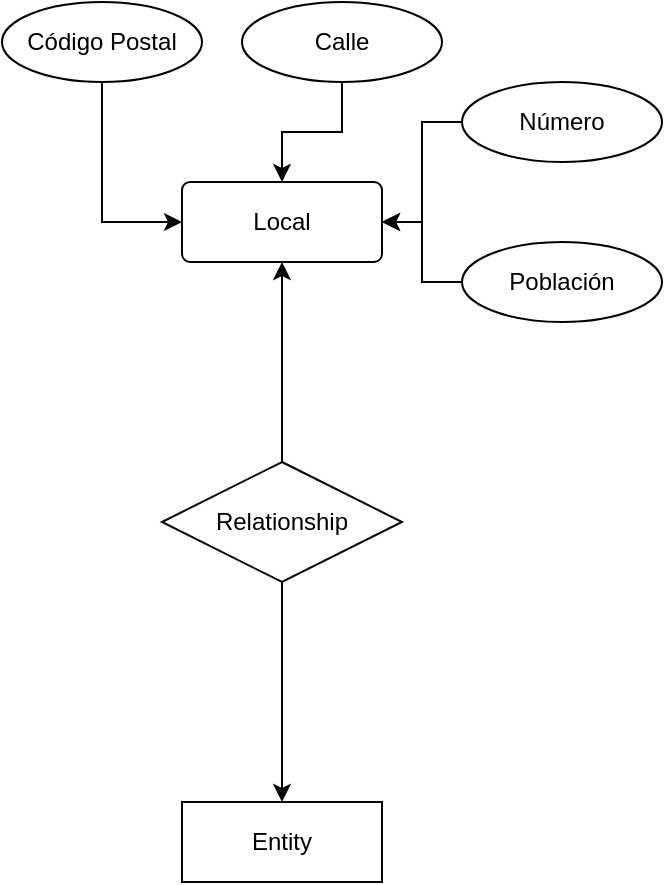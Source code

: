 <mxfile version="21.0.6" type="github">
  <diagram id="R2lEEEUBdFMjLlhIrx00" name="Page-1">
    <mxGraphModel dx="1009" dy="573" grid="1" gridSize="10" guides="1" tooltips="1" connect="1" arrows="1" fold="1" page="1" pageScale="1" pageWidth="850" pageHeight="1100" math="0" shadow="0" extFonts="Permanent Marker^https://fonts.googleapis.com/css?family=Permanent+Marker">
      <root>
        <mxCell id="0" />
        <mxCell id="1" parent="0" />
        <mxCell id="BFUpjknhKFyAoYs9LPXP-1" value="Local" style="rounded=1;arcSize=10;whiteSpace=wrap;html=1;align=center;" vertex="1" parent="1">
          <mxGeometry x="110" y="100" width="100" height="40" as="geometry" />
        </mxCell>
        <mxCell id="BFUpjknhKFyAoYs9LPXP-2" value="Entity" style="whiteSpace=wrap;html=1;align=center;" vertex="1" parent="1">
          <mxGeometry x="110" y="410" width="100" height="40" as="geometry" />
        </mxCell>
        <mxCell id="BFUpjknhKFyAoYs9LPXP-4" value="" style="edgeStyle=orthogonalEdgeStyle;rounded=0;orthogonalLoop=1;jettySize=auto;html=1;" edge="1" parent="1" source="BFUpjknhKFyAoYs9LPXP-3" target="BFUpjknhKFyAoYs9LPXP-1">
          <mxGeometry relative="1" as="geometry" />
        </mxCell>
        <mxCell id="BFUpjknhKFyAoYs9LPXP-5" value="" style="edgeStyle=orthogonalEdgeStyle;rounded=0;orthogonalLoop=1;jettySize=auto;html=1;" edge="1" parent="1" source="BFUpjknhKFyAoYs9LPXP-3" target="BFUpjknhKFyAoYs9LPXP-2">
          <mxGeometry relative="1" as="geometry" />
        </mxCell>
        <mxCell id="BFUpjknhKFyAoYs9LPXP-3" value="Relationship" style="shape=rhombus;perimeter=rhombusPerimeter;whiteSpace=wrap;html=1;align=center;" vertex="1" parent="1">
          <mxGeometry x="100" y="240" width="120" height="60" as="geometry" />
        </mxCell>
        <mxCell id="BFUpjknhKFyAoYs9LPXP-7" style="edgeStyle=orthogonalEdgeStyle;rounded=0;orthogonalLoop=1;jettySize=auto;html=1;entryX=0;entryY=0.5;entryDx=0;entryDy=0;" edge="1" parent="1" source="BFUpjknhKFyAoYs9LPXP-6" target="BFUpjknhKFyAoYs9LPXP-1">
          <mxGeometry relative="1" as="geometry" />
        </mxCell>
        <mxCell id="BFUpjknhKFyAoYs9LPXP-6" value="Código Postal" style="ellipse;whiteSpace=wrap;html=1;align=center;" vertex="1" parent="1">
          <mxGeometry x="20" y="10" width="100" height="40" as="geometry" />
        </mxCell>
        <mxCell id="BFUpjknhKFyAoYs9LPXP-9" value="" style="edgeStyle=orthogonalEdgeStyle;rounded=0;orthogonalLoop=1;jettySize=auto;html=1;" edge="1" parent="1" source="BFUpjknhKFyAoYs9LPXP-8" target="BFUpjknhKFyAoYs9LPXP-1">
          <mxGeometry relative="1" as="geometry" />
        </mxCell>
        <mxCell id="BFUpjknhKFyAoYs9LPXP-8" value="Calle" style="ellipse;whiteSpace=wrap;html=1;align=center;" vertex="1" parent="1">
          <mxGeometry x="140" y="10" width="100" height="40" as="geometry" />
        </mxCell>
        <mxCell id="BFUpjknhKFyAoYs9LPXP-12" style="edgeStyle=orthogonalEdgeStyle;rounded=0;orthogonalLoop=1;jettySize=auto;html=1;entryX=1;entryY=0.5;entryDx=0;entryDy=0;" edge="1" parent="1" source="BFUpjknhKFyAoYs9LPXP-10" target="BFUpjknhKFyAoYs9LPXP-1">
          <mxGeometry relative="1" as="geometry" />
        </mxCell>
        <mxCell id="BFUpjknhKFyAoYs9LPXP-10" value="Número" style="ellipse;whiteSpace=wrap;html=1;align=center;" vertex="1" parent="1">
          <mxGeometry x="250" y="50" width="100" height="40" as="geometry" />
        </mxCell>
        <mxCell id="BFUpjknhKFyAoYs9LPXP-14" value="" style="edgeStyle=orthogonalEdgeStyle;rounded=0;orthogonalLoop=1;jettySize=auto;html=1;" edge="1" parent="1" source="BFUpjknhKFyAoYs9LPXP-13" target="BFUpjknhKFyAoYs9LPXP-1">
          <mxGeometry relative="1" as="geometry" />
        </mxCell>
        <mxCell id="BFUpjknhKFyAoYs9LPXP-13" value="Población" style="ellipse;whiteSpace=wrap;html=1;align=center;" vertex="1" parent="1">
          <mxGeometry x="250" y="130" width="100" height="40" as="geometry" />
        </mxCell>
      </root>
    </mxGraphModel>
  </diagram>
</mxfile>
